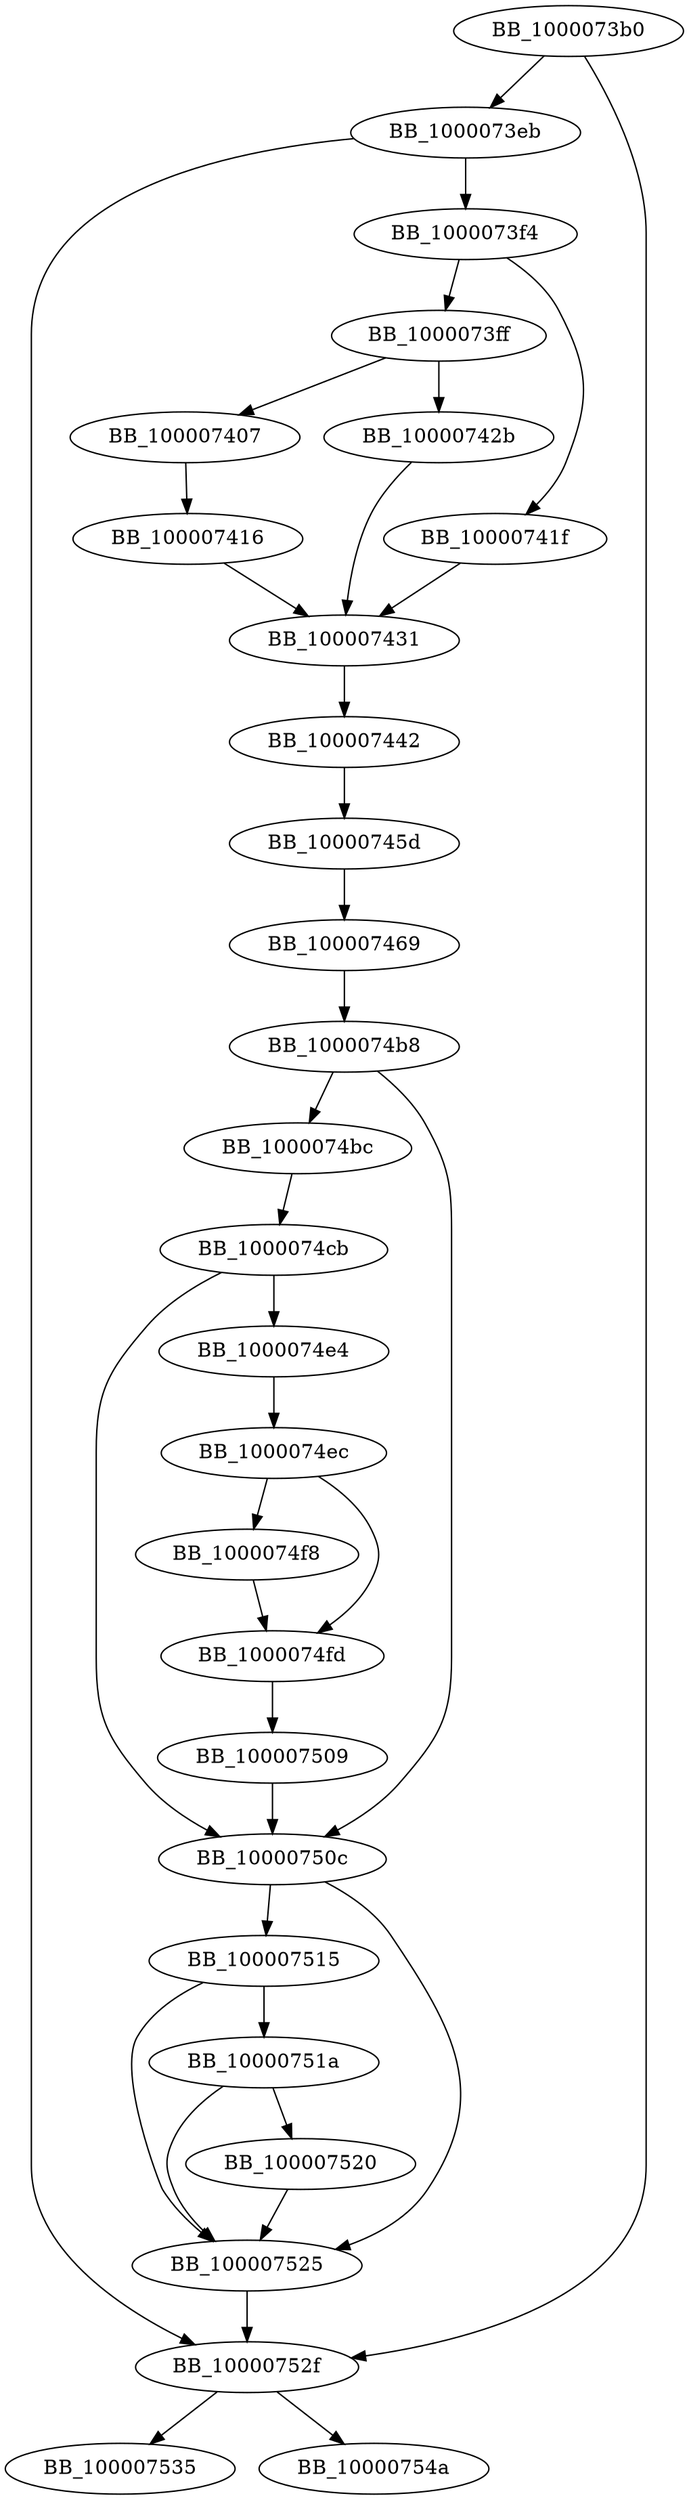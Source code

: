 DiGraph __ZN6AES2565cryptEPhmRS0_RmS0_ibb{
BB_1000073b0->BB_1000073eb
BB_1000073b0->BB_10000752f
BB_1000073eb->BB_1000073f4
BB_1000073eb->BB_10000752f
BB_1000073f4->BB_1000073ff
BB_1000073f4->BB_10000741f
BB_1000073ff->BB_100007407
BB_1000073ff->BB_10000742b
BB_100007407->BB_100007416
BB_100007416->BB_100007431
BB_10000741f->BB_100007431
BB_10000742b->BB_100007431
BB_100007431->BB_100007442
BB_100007442->BB_10000745d
BB_10000745d->BB_100007469
BB_100007469->BB_1000074b8
BB_1000074b8->BB_1000074bc
BB_1000074b8->BB_10000750c
BB_1000074bc->BB_1000074cb
BB_1000074cb->BB_1000074e4
BB_1000074cb->BB_10000750c
BB_1000074e4->BB_1000074ec
BB_1000074ec->BB_1000074f8
BB_1000074ec->BB_1000074fd
BB_1000074f8->BB_1000074fd
BB_1000074fd->BB_100007509
BB_100007509->BB_10000750c
BB_10000750c->BB_100007515
BB_10000750c->BB_100007525
BB_100007515->BB_10000751a
BB_100007515->BB_100007525
BB_10000751a->BB_100007520
BB_10000751a->BB_100007525
BB_100007520->BB_100007525
BB_100007525->BB_10000752f
BB_10000752f->BB_100007535
BB_10000752f->BB_10000754a
}
